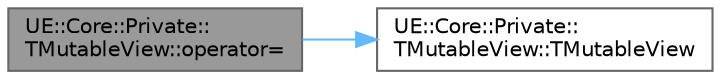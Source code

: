 digraph "UE::Core::Private::TMutableView::operator="
{
 // INTERACTIVE_SVG=YES
 // LATEX_PDF_SIZE
  bgcolor="transparent";
  edge [fontname=Helvetica,fontsize=10,labelfontname=Helvetica,labelfontsize=10];
  node [fontname=Helvetica,fontsize=10,shape=box,height=0.2,width=0.4];
  rankdir="LR";
  Node1 [id="Node000001",label="UE::Core::Private::\lTMutableView::operator=",height=0.2,width=0.4,color="gray40", fillcolor="grey60", style="filled", fontcolor="black",tooltip=" "];
  Node1 -> Node2 [id="edge1_Node000001_Node000002",color="steelblue1",style="solid",tooltip=" "];
  Node2 [id="Node000002",label="UE::Core::Private::\lTMutableView::TMutableView",height=0.2,width=0.4,color="grey40", fillcolor="white", style="filled",URL="$d9/d0e/classUE_1_1Core_1_1Private_1_1TMutableView.html#af49f7962302c8fa447170584b91d0da6",tooltip=" "];
}
